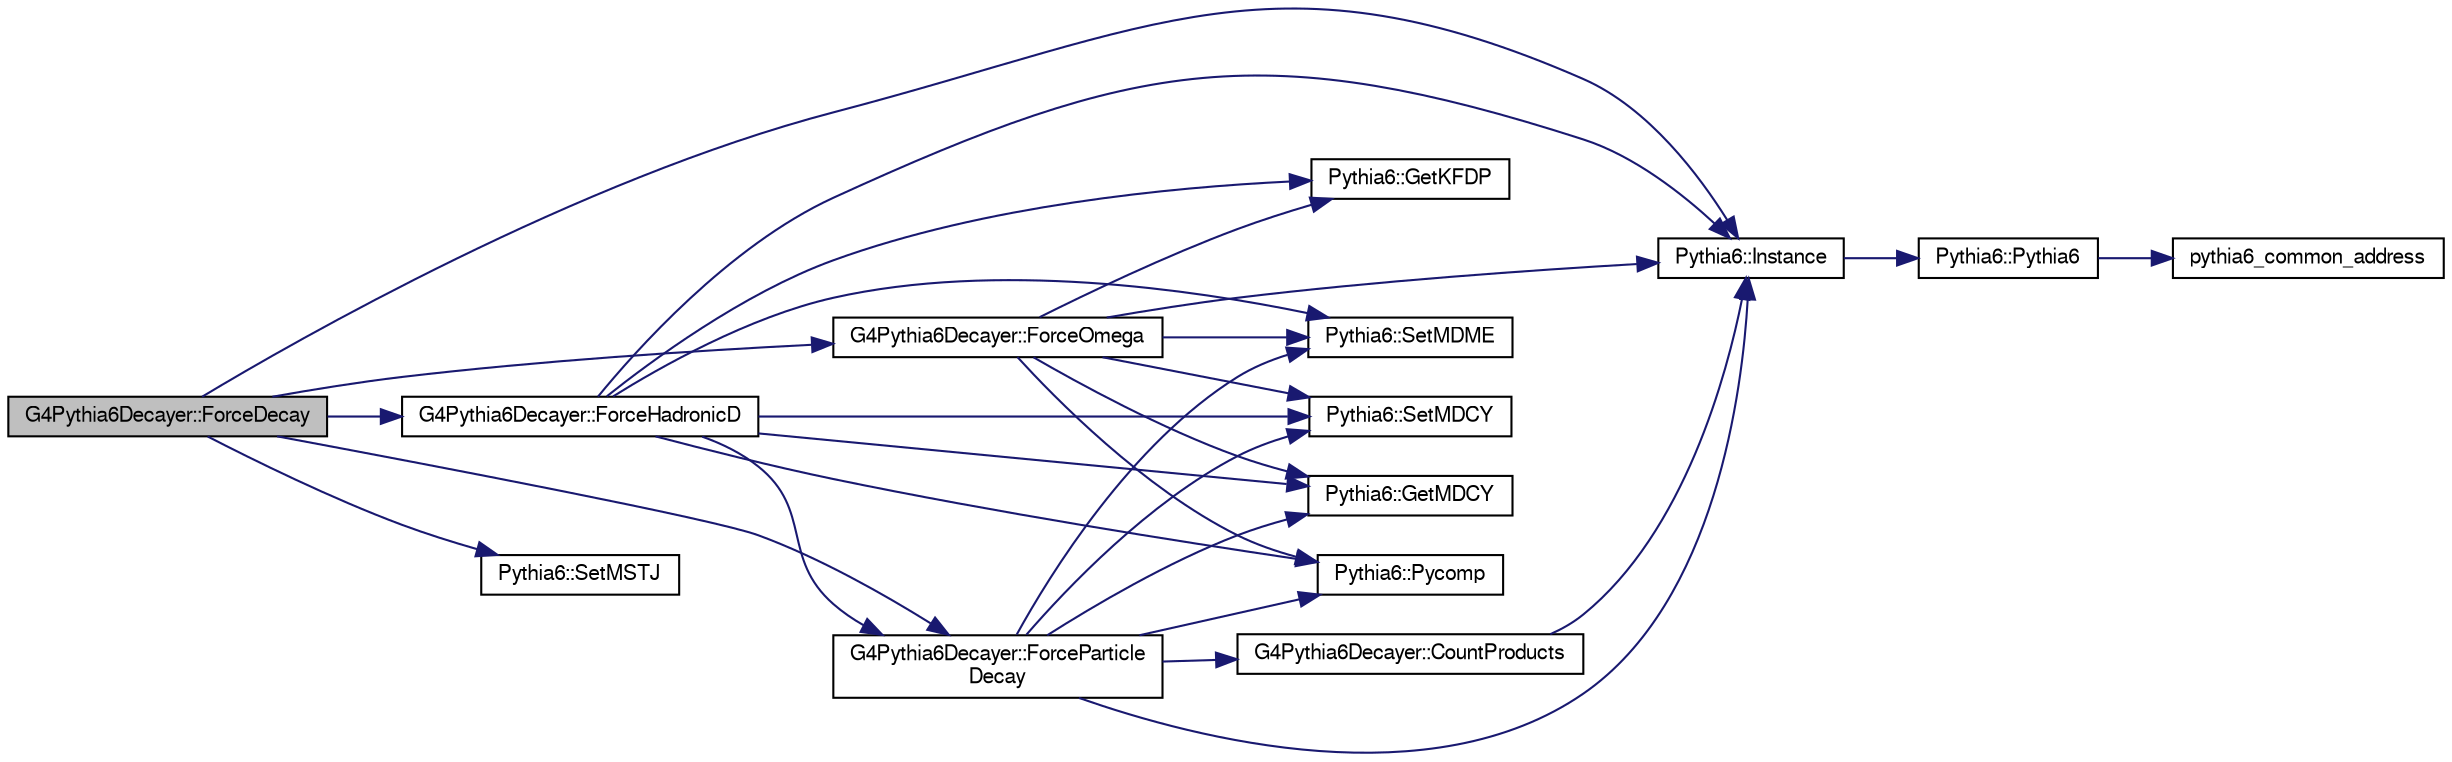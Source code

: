 digraph "G4Pythia6Decayer::ForceDecay"
{
  bgcolor="transparent";
  edge [fontname="FreeSans",fontsize="10",labelfontname="FreeSans",labelfontsize="10"];
  node [fontname="FreeSans",fontsize="10",shape=record];
  rankdir="LR";
  Node1 [label="G4Pythia6Decayer::ForceDecay",height=0.2,width=0.4,color="black", fillcolor="grey75", style="filled" fontcolor="black"];
  Node1 -> Node2 [color="midnightblue",fontsize="10",style="solid",fontname="FreeSans"];
  Node2 [label="G4Pythia6Decayer::ForceHadronicD",height=0.2,width=0.4,color="black",URL="$d8/d46/classG4Pythia6Decayer.html#a6f1f6c3050d58e4ff10422cf99dced0b"];
  Node2 -> Node3 [color="midnightblue",fontsize="10",style="solid",fontname="FreeSans"];
  Node3 [label="G4Pythia6Decayer::ForceParticle\lDecay",height=0.2,width=0.4,color="black",URL="$d8/d46/classG4Pythia6Decayer.html#a811d49ed4865ad3b9001c7770104d08b"];
  Node3 -> Node4 [color="midnightblue",fontsize="10",style="solid",fontname="FreeSans"];
  Node4 [label="Pythia6::Instance",height=0.2,width=0.4,color="black",URL="$d8/d25/classPythia6.html#a2d69c1109df9b9a45134c793c312c223"];
  Node4 -> Node5 [color="midnightblue",fontsize="10",style="solid",fontname="FreeSans"];
  Node5 [label="Pythia6::Pythia6",height=0.2,width=0.4,color="black",URL="$d8/d25/classPythia6.html#a7907092070bb53cee29bb34c9d7f2b0a"];
  Node5 -> Node6 [color="midnightblue",fontsize="10",style="solid",fontname="FreeSans"];
  Node6 [label="pythia6_common_address",height=0.2,width=0.4,color="black",URL="$d8/de1/Pythia6_8cc.html#a77d0b9d64ec0087e94c426a01cf59645"];
  Node3 -> Node7 [color="midnightblue",fontsize="10",style="solid",fontname="FreeSans"];
  Node7 [label="Pythia6::Pycomp",height=0.2,width=0.4,color="black",URL="$d8/d25/classPythia6.html#a8de9bc23893ff2dea3bc59bc2b50f973"];
  Node3 -> Node8 [color="midnightblue",fontsize="10",style="solid",fontname="FreeSans"];
  Node8 [label="Pythia6::SetMDCY",height=0.2,width=0.4,color="black",URL="$d8/d25/classPythia6.html#a1c309e0807535318aaecfae4985889e4"];
  Node3 -> Node9 [color="midnightblue",fontsize="10",style="solid",fontname="FreeSans"];
  Node9 [label="Pythia6::GetMDCY",height=0.2,width=0.4,color="black",URL="$d8/d25/classPythia6.html#a3ad80d4c2d9891bc2a82d717c2a76e26"];
  Node3 -> Node10 [color="midnightblue",fontsize="10",style="solid",fontname="FreeSans"];
  Node10 [label="G4Pythia6Decayer::CountProducts",height=0.2,width=0.4,color="black",URL="$d8/d46/classG4Pythia6Decayer.html#ac8715f299f7b17c024f0e18f49fd8dd3"];
  Node10 -> Node4 [color="midnightblue",fontsize="10",style="solid",fontname="FreeSans"];
  Node3 -> Node11 [color="midnightblue",fontsize="10",style="solid",fontname="FreeSans"];
  Node11 [label="Pythia6::SetMDME",height=0.2,width=0.4,color="black",URL="$d8/d25/classPythia6.html#abe9b1ada9bf1bd85428366f88b434321"];
  Node2 -> Node4 [color="midnightblue",fontsize="10",style="solid",fontname="FreeSans"];
  Node2 -> Node7 [color="midnightblue",fontsize="10",style="solid",fontname="FreeSans"];
  Node2 -> Node8 [color="midnightblue",fontsize="10",style="solid",fontname="FreeSans"];
  Node2 -> Node9 [color="midnightblue",fontsize="10",style="solid",fontname="FreeSans"];
  Node2 -> Node12 [color="midnightblue",fontsize="10",style="solid",fontname="FreeSans"];
  Node12 [label="Pythia6::GetKFDP",height=0.2,width=0.4,color="black",URL="$d8/d25/classPythia6.html#a1bdc0d72709ccb972bcfee24020170d1"];
  Node2 -> Node11 [color="midnightblue",fontsize="10",style="solid",fontname="FreeSans"];
  Node1 -> Node13 [color="midnightblue",fontsize="10",style="solid",fontname="FreeSans"];
  Node13 [label="G4Pythia6Decayer::ForceOmega",height=0.2,width=0.4,color="black",URL="$d8/d46/classG4Pythia6Decayer.html#aaf4e00bbb581e2a9ccf2771f163a77b9"];
  Node13 -> Node4 [color="midnightblue",fontsize="10",style="solid",fontname="FreeSans"];
  Node13 -> Node7 [color="midnightblue",fontsize="10",style="solid",fontname="FreeSans"];
  Node13 -> Node8 [color="midnightblue",fontsize="10",style="solid",fontname="FreeSans"];
  Node13 -> Node9 [color="midnightblue",fontsize="10",style="solid",fontname="FreeSans"];
  Node13 -> Node12 [color="midnightblue",fontsize="10",style="solid",fontname="FreeSans"];
  Node13 -> Node11 [color="midnightblue",fontsize="10",style="solid",fontname="FreeSans"];
  Node1 -> Node3 [color="midnightblue",fontsize="10",style="solid",fontname="FreeSans"];
  Node1 -> Node4 [color="midnightblue",fontsize="10",style="solid",fontname="FreeSans"];
  Node1 -> Node14 [color="midnightblue",fontsize="10",style="solid",fontname="FreeSans"];
  Node14 [label="Pythia6::SetMSTJ",height=0.2,width=0.4,color="black",URL="$d8/d25/classPythia6.html#a978742e560ffcd1be5745cc4ea67525a"];
}
